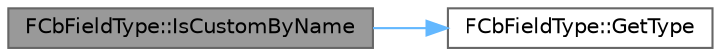 digraph "FCbFieldType::IsCustomByName"
{
 // INTERACTIVE_SVG=YES
 // LATEX_PDF_SIZE
  bgcolor="transparent";
  edge [fontname=Helvetica,fontsize=10,labelfontname=Helvetica,labelfontsize=10];
  node [fontname=Helvetica,fontsize=10,shape=box,height=0.2,width=0.4];
  rankdir="LR";
  Node1 [id="Node000001",label="FCbFieldType::IsCustomByName",height=0.2,width=0.4,color="gray40", fillcolor="grey60", style="filled", fontcolor="black",tooltip=" "];
  Node1 -> Node2 [id="edge1_Node000001_Node000002",color="steelblue1",style="solid",tooltip=" "];
  Node2 [id="Node000002",label="FCbFieldType::GetType",height=0.2,width=0.4,color="grey40", fillcolor="white", style="filled",URL="$d3/d96/classFCbFieldType.html#a00b110adec77562ed38c5b94b6d8b236",tooltip="The type with flags removed."];
}
